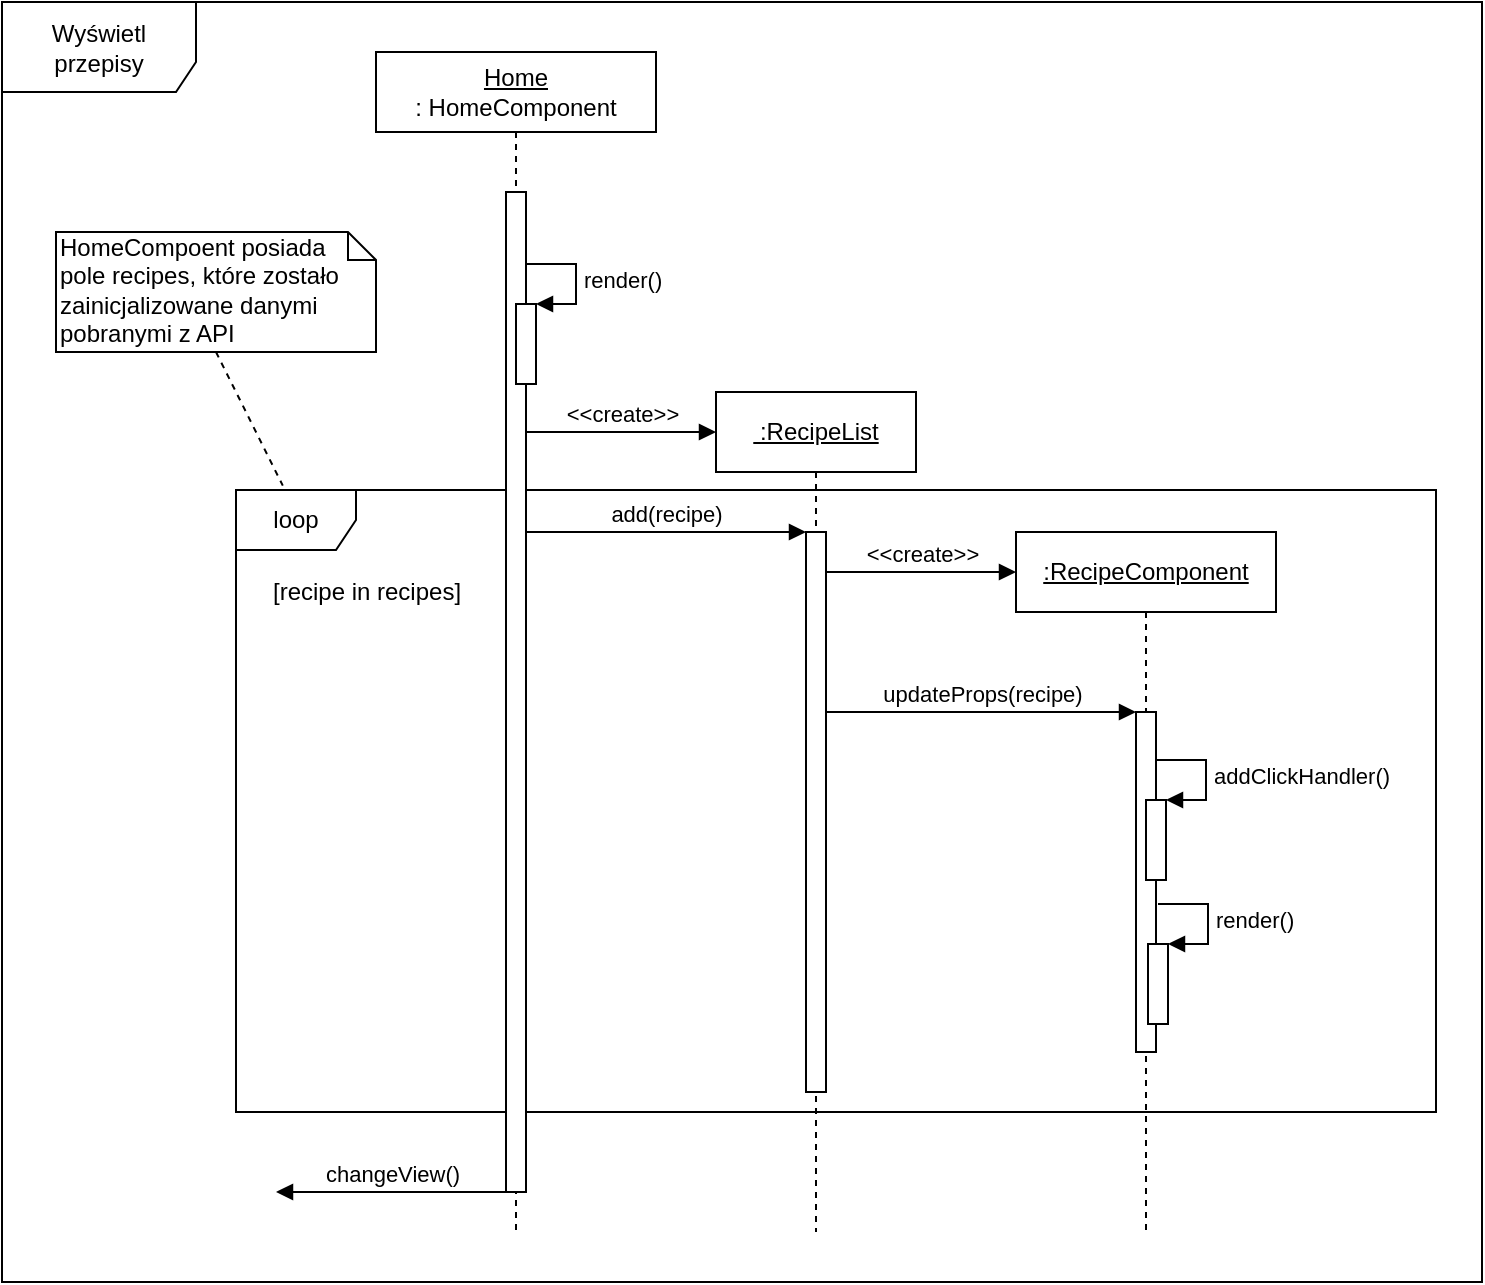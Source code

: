 <mxfile version="13.1.9" type="device"><diagram id="pAfoQQV15F-834Awo9nH" name="Page-1"><mxGraphModel dx="1809" dy="813" grid="1" gridSize="10" guides="1" tooltips="1" connect="1" arrows="1" fold="1" page="1" pageScale="1" pageWidth="827" pageHeight="1169" math="0" shadow="0"><root><mxCell id="0"/><mxCell id="1" parent="0"/><mxCell id="oKZT-Awcadoh8HplDK7I-9" value="loop" style="shape=umlFrame;whiteSpace=wrap;html=1;" vertex="1" parent="1"><mxGeometry x="160" y="269" width="600" height="311" as="geometry"/></mxCell><mxCell id="oKZT-Awcadoh8HplDK7I-1" value="&lt;u&gt;Home&lt;/u&gt; &lt;br&gt;: HomeComponent" style="shape=umlLifeline;perimeter=lifelinePerimeter;whiteSpace=wrap;html=1;container=1;collapsible=0;recursiveResize=0;outlineConnect=0;" vertex="1" parent="1"><mxGeometry x="230" y="50" width="140" height="590" as="geometry"/></mxCell><mxCell id="oKZT-Awcadoh8HplDK7I-3" value="" style="html=1;points=[];perimeter=orthogonalPerimeter;" vertex="1" parent="oKZT-Awcadoh8HplDK7I-1"><mxGeometry x="65" y="70" width="10" height="500" as="geometry"/></mxCell><mxCell id="oKZT-Awcadoh8HplDK7I-27" value="" style="html=1;points=[];perimeter=orthogonalPerimeter;" vertex="1" parent="oKZT-Awcadoh8HplDK7I-1"><mxGeometry x="70" y="126" width="10" height="40" as="geometry"/></mxCell><mxCell id="oKZT-Awcadoh8HplDK7I-28" value="render()" style="edgeStyle=orthogonalEdgeStyle;html=1;align=left;spacingLeft=2;endArrow=block;rounded=0;entryX=1;entryY=0;" edge="1" target="oKZT-Awcadoh8HplDK7I-27" parent="oKZT-Awcadoh8HplDK7I-1"><mxGeometry relative="1" as="geometry"><mxPoint x="75" y="106" as="sourcePoint"/><Array as="points"><mxPoint x="100" y="106"/></Array></mxGeometry></mxCell><mxCell id="oKZT-Awcadoh8HplDK7I-7" value="&lt;u&gt;&amp;nbsp;:RecipeList&lt;/u&gt;" style="shape=umlLifeline;perimeter=lifelinePerimeter;whiteSpace=wrap;html=1;container=1;collapsible=0;recursiveResize=0;outlineConnect=0;" vertex="1" parent="1"><mxGeometry x="400" y="220" width="100" height="420" as="geometry"/></mxCell><mxCell id="oKZT-Awcadoh8HplDK7I-15" value="" style="html=1;points=[];perimeter=orthogonalPerimeter;" vertex="1" parent="oKZT-Awcadoh8HplDK7I-7"><mxGeometry x="45" y="70" width="10" height="280" as="geometry"/></mxCell><mxCell id="oKZT-Awcadoh8HplDK7I-8" value="&amp;lt;&amp;lt;create&amp;gt;&amp;gt;" style="html=1;verticalAlign=bottom;endArrow=block;" edge="1" parent="1" source="oKZT-Awcadoh8HplDK7I-3"><mxGeometry width="80" relative="1" as="geometry"><mxPoint x="314.0" y="240" as="sourcePoint"/><mxPoint x="400" y="240" as="targetPoint"/></mxGeometry></mxCell><mxCell id="oKZT-Awcadoh8HplDK7I-10" value="HomeCompoent posiada &lt;br&gt;pole recipes, które zostało&lt;br&gt;zainicjalizowane danymi pobranymi z API" style="shape=note;whiteSpace=wrap;html=1;size=14;verticalAlign=top;align=left;spacingTop=-6;" vertex="1" parent="1"><mxGeometry x="70" y="140" width="160" height="60" as="geometry"/></mxCell><mxCell id="oKZT-Awcadoh8HplDK7I-11" value="[recipe in recipes]" style="text;html=1;align=center;verticalAlign=middle;resizable=0;points=[];autosize=1;" vertex="1" parent="1"><mxGeometry x="170" y="310" width="110" height="20" as="geometry"/></mxCell><mxCell id="oKZT-Awcadoh8HplDK7I-12" value="" style="endArrow=none;dashed=1;html=1;exitX=0.5;exitY=1;exitDx=0;exitDy=0;exitPerimeter=0;entryX=0.039;entryY=-0.007;entryDx=0;entryDy=0;entryPerimeter=0;" edge="1" parent="1" source="oKZT-Awcadoh8HplDK7I-10" target="oKZT-Awcadoh8HplDK7I-9"><mxGeometry width="50" height="50" relative="1" as="geometry"><mxPoint x="-70" y="390" as="sourcePoint"/><mxPoint x="-20" y="340" as="targetPoint"/></mxGeometry></mxCell><mxCell id="oKZT-Awcadoh8HplDK7I-13" value="&lt;u&gt;:RecipeComponent&lt;/u&gt;" style="shape=umlLifeline;perimeter=lifelinePerimeter;whiteSpace=wrap;html=1;container=1;collapsible=0;recursiveResize=0;outlineConnect=0;" vertex="1" parent="1"><mxGeometry x="550" y="290" width="130" height="350" as="geometry"/></mxCell><mxCell id="oKZT-Awcadoh8HplDK7I-16" value="" style="html=1;points=[];perimeter=orthogonalPerimeter;" vertex="1" parent="oKZT-Awcadoh8HplDK7I-13"><mxGeometry x="60" y="90" width="10" height="170" as="geometry"/></mxCell><mxCell id="oKZT-Awcadoh8HplDK7I-14" value="&amp;lt;&amp;lt;create&amp;gt;&amp;gt;" style="html=1;verticalAlign=bottom;endArrow=block;" edge="1" parent="1" source="oKZT-Awcadoh8HplDK7I-15"><mxGeometry width="80" relative="1" as="geometry"><mxPoint x="480" y="310" as="sourcePoint"/><mxPoint x="550" y="310" as="targetPoint"/></mxGeometry></mxCell><mxCell id="oKZT-Awcadoh8HplDK7I-17" value="updateProps(recipe)" style="html=1;verticalAlign=bottom;endArrow=block;entryX=0;entryY=0;" edge="1" target="oKZT-Awcadoh8HplDK7I-16" parent="1" source="oKZT-Awcadoh8HplDK7I-15"><mxGeometry relative="1" as="geometry"><mxPoint x="540" y="380" as="sourcePoint"/></mxGeometry></mxCell><mxCell id="oKZT-Awcadoh8HplDK7I-21" value="" style="html=1;points=[];perimeter=orthogonalPerimeter;" vertex="1" parent="1"><mxGeometry x="615" y="424" width="10" height="40" as="geometry"/></mxCell><mxCell id="oKZT-Awcadoh8HplDK7I-22" value="addClickHandler()" style="edgeStyle=orthogonalEdgeStyle;html=1;align=left;spacingLeft=2;endArrow=block;rounded=0;entryX=1;entryY=0;" edge="1" target="oKZT-Awcadoh8HplDK7I-21" parent="1"><mxGeometry relative="1" as="geometry"><mxPoint x="620" y="404" as="sourcePoint"/><Array as="points"><mxPoint x="645" y="404"/></Array></mxGeometry></mxCell><mxCell id="oKZT-Awcadoh8HplDK7I-24" value="" style="html=1;points=[];perimeter=orthogonalPerimeter;" vertex="1" parent="1"><mxGeometry x="616" y="496" width="10" height="40" as="geometry"/></mxCell><mxCell id="oKZT-Awcadoh8HplDK7I-25" value="render()" style="edgeStyle=orthogonalEdgeStyle;html=1;align=left;spacingLeft=2;endArrow=block;rounded=0;entryX=1;entryY=0;" edge="1" parent="1" target="oKZT-Awcadoh8HplDK7I-24"><mxGeometry relative="1" as="geometry"><mxPoint x="621" y="476" as="sourcePoint"/><Array as="points"><mxPoint x="646" y="476"/></Array></mxGeometry></mxCell><mxCell id="oKZT-Awcadoh8HplDK7I-29" value="add(recipe)" style="html=1;verticalAlign=bottom;endArrow=block;" edge="1" parent="1" source="oKZT-Awcadoh8HplDK7I-3" target="oKZT-Awcadoh8HplDK7I-15"><mxGeometry width="80" relative="1" as="geometry"><mxPoint x="310" y="320" as="sourcePoint"/><mxPoint x="390" y="320" as="targetPoint"/><Array as="points"><mxPoint x="390" y="290"/></Array></mxGeometry></mxCell><mxCell id="oKZT-Awcadoh8HplDK7I-31" value="changeView()" style="html=1;verticalAlign=bottom;endArrow=block;" edge="1" parent="1" source="oKZT-Awcadoh8HplDK7I-3"><mxGeometry width="80" relative="1" as="geometry"><mxPoint x="270" y="700" as="sourcePoint"/><mxPoint x="180" y="620" as="targetPoint"/></mxGeometry></mxCell><mxCell id="oKZT-Awcadoh8HplDK7I-34" value="Wyświetl&lt;br&gt;przepisy" style="shape=umlFrame;whiteSpace=wrap;html=1;width=97;height=45;" vertex="1" parent="1"><mxGeometry x="43" y="25" width="740" height="640" as="geometry"/></mxCell></root></mxGraphModel></diagram></mxfile>